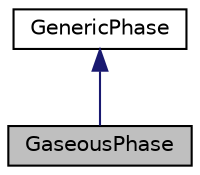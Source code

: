 digraph "GaseousPhase"
{
 // INTERACTIVE_SVG=YES
 // LATEX_PDF_SIZE
  bgcolor="transparent";
  edge [fontname="Helvetica",fontsize="10",labelfontname="Helvetica",labelfontsize="10"];
  node [fontname="Helvetica",fontsize="10",shape=record];
  Node1 [label="GaseousPhase",height=0.2,width=0.4,color="black", fillcolor="grey75", style="filled", fontcolor="black",tooltip="The class used to configure a gaseous solution phase."];
  Node2 -> Node1 [dir="back",color="midnightblue",fontsize="10",style="solid",fontname="Helvetica"];
  Node2 [label="GenericPhase",height=0.2,width=0.4,color="black",URL="$class_reaktoro_1_1_generic_phase.html",tooltip="The base type for all other classes defining more specific phases."];
}
